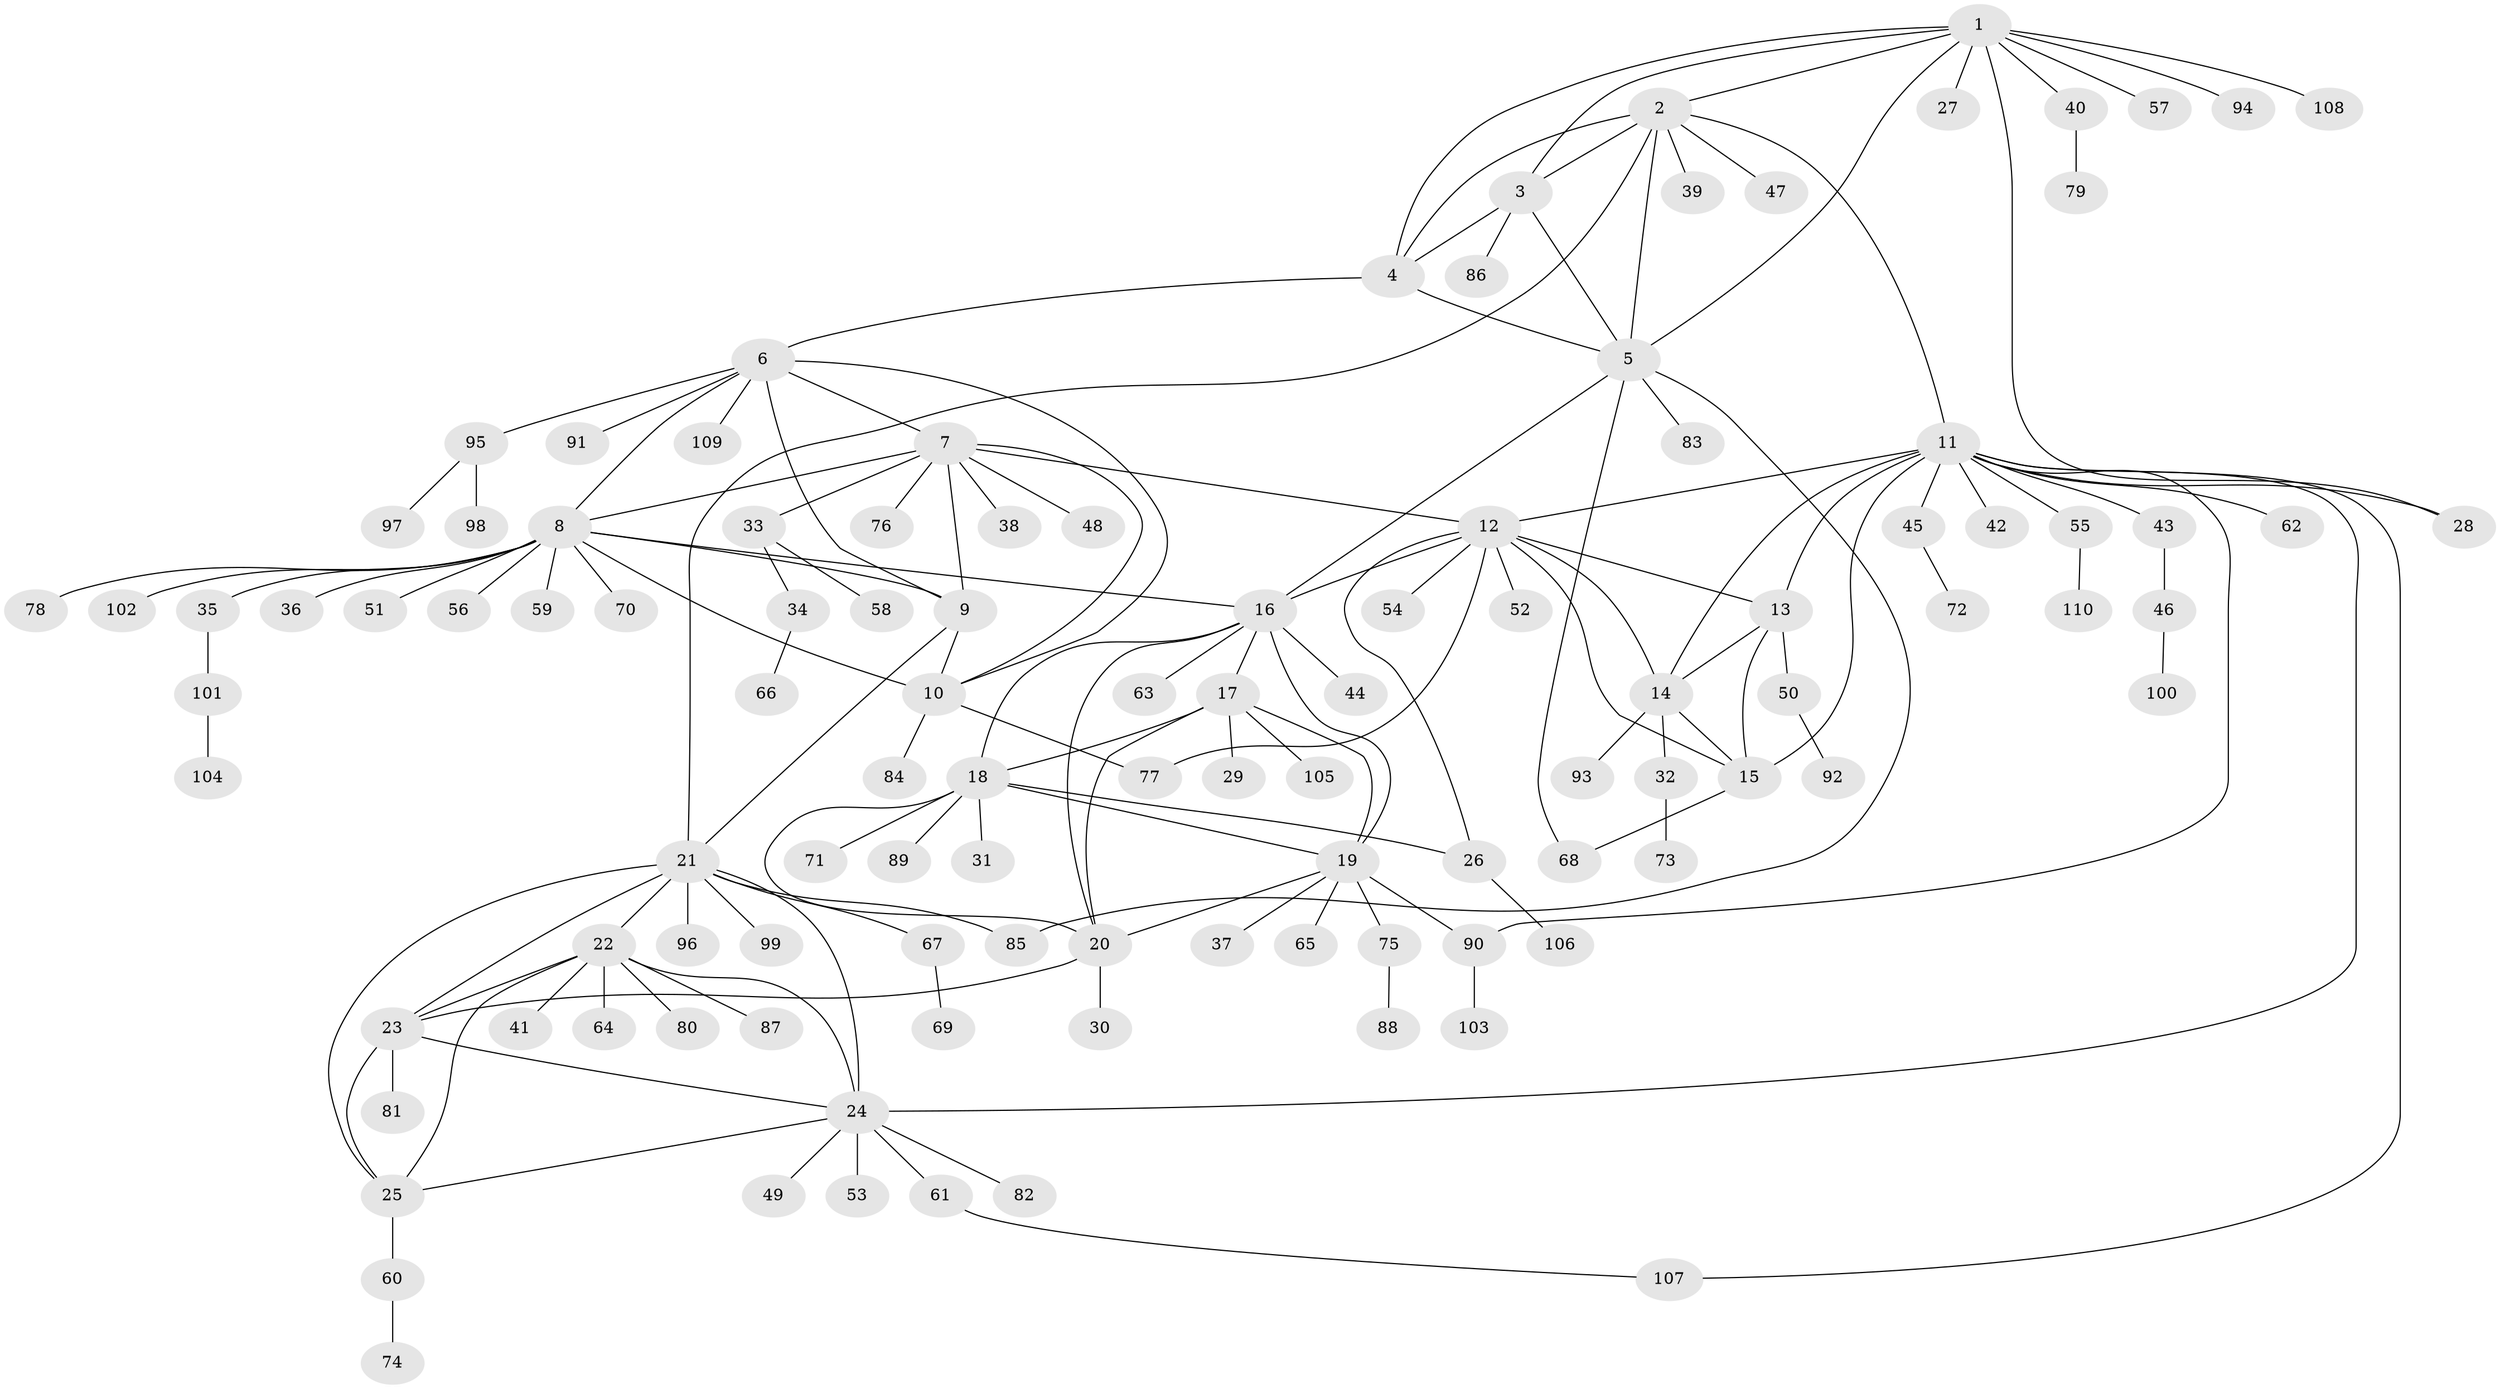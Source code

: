 // coarse degree distribution, {3: 0.015151515151515152, 4: 0.045454545454545456, 13: 0.015151515151515152, 5: 0.015151515151515152, 1: 0.7878787878787878, 14: 0.030303030303030304, 2: 0.045454545454545456, 9: 0.015151515151515152, 10: 0.015151515151515152, 12: 0.015151515151515152}
// Generated by graph-tools (version 1.1) at 2025/58/03/04/25 21:58:23]
// undirected, 110 vertices, 152 edges
graph export_dot {
graph [start="1"]
  node [color=gray90,style=filled];
  1;
  2;
  3;
  4;
  5;
  6;
  7;
  8;
  9;
  10;
  11;
  12;
  13;
  14;
  15;
  16;
  17;
  18;
  19;
  20;
  21;
  22;
  23;
  24;
  25;
  26;
  27;
  28;
  29;
  30;
  31;
  32;
  33;
  34;
  35;
  36;
  37;
  38;
  39;
  40;
  41;
  42;
  43;
  44;
  45;
  46;
  47;
  48;
  49;
  50;
  51;
  52;
  53;
  54;
  55;
  56;
  57;
  58;
  59;
  60;
  61;
  62;
  63;
  64;
  65;
  66;
  67;
  68;
  69;
  70;
  71;
  72;
  73;
  74;
  75;
  76;
  77;
  78;
  79;
  80;
  81;
  82;
  83;
  84;
  85;
  86;
  87;
  88;
  89;
  90;
  91;
  92;
  93;
  94;
  95;
  96;
  97;
  98;
  99;
  100;
  101;
  102;
  103;
  104;
  105;
  106;
  107;
  108;
  109;
  110;
  1 -- 2;
  1 -- 3;
  1 -- 4;
  1 -- 5;
  1 -- 27;
  1 -- 28;
  1 -- 40;
  1 -- 57;
  1 -- 94;
  1 -- 108;
  2 -- 3;
  2 -- 4;
  2 -- 5;
  2 -- 11;
  2 -- 21;
  2 -- 39;
  2 -- 47;
  3 -- 4;
  3 -- 5;
  3 -- 86;
  4 -- 5;
  4 -- 6;
  5 -- 16;
  5 -- 68;
  5 -- 83;
  5 -- 85;
  6 -- 7;
  6 -- 8;
  6 -- 9;
  6 -- 10;
  6 -- 91;
  6 -- 95;
  6 -- 109;
  7 -- 8;
  7 -- 9;
  7 -- 10;
  7 -- 12;
  7 -- 33;
  7 -- 38;
  7 -- 48;
  7 -- 76;
  8 -- 9;
  8 -- 10;
  8 -- 16;
  8 -- 35;
  8 -- 36;
  8 -- 51;
  8 -- 56;
  8 -- 59;
  8 -- 70;
  8 -- 78;
  8 -- 102;
  9 -- 10;
  9 -- 21;
  10 -- 77;
  10 -- 84;
  11 -- 12;
  11 -- 13;
  11 -- 14;
  11 -- 15;
  11 -- 24;
  11 -- 28;
  11 -- 42;
  11 -- 43;
  11 -- 45;
  11 -- 55;
  11 -- 62;
  11 -- 90;
  11 -- 107;
  12 -- 13;
  12 -- 14;
  12 -- 15;
  12 -- 16;
  12 -- 26;
  12 -- 52;
  12 -- 54;
  12 -- 77;
  13 -- 14;
  13 -- 15;
  13 -- 50;
  14 -- 15;
  14 -- 32;
  14 -- 93;
  15 -- 68;
  16 -- 17;
  16 -- 18;
  16 -- 19;
  16 -- 20;
  16 -- 44;
  16 -- 63;
  17 -- 18;
  17 -- 19;
  17 -- 20;
  17 -- 29;
  17 -- 105;
  18 -- 19;
  18 -- 20;
  18 -- 26;
  18 -- 31;
  18 -- 71;
  18 -- 89;
  19 -- 20;
  19 -- 37;
  19 -- 65;
  19 -- 75;
  19 -- 90;
  20 -- 23;
  20 -- 30;
  21 -- 22;
  21 -- 23;
  21 -- 24;
  21 -- 25;
  21 -- 67;
  21 -- 85;
  21 -- 96;
  21 -- 99;
  22 -- 23;
  22 -- 24;
  22 -- 25;
  22 -- 41;
  22 -- 64;
  22 -- 80;
  22 -- 87;
  23 -- 24;
  23 -- 25;
  23 -- 81;
  24 -- 25;
  24 -- 49;
  24 -- 53;
  24 -- 61;
  24 -- 82;
  25 -- 60;
  26 -- 106;
  32 -- 73;
  33 -- 34;
  33 -- 58;
  34 -- 66;
  35 -- 101;
  40 -- 79;
  43 -- 46;
  45 -- 72;
  46 -- 100;
  50 -- 92;
  55 -- 110;
  60 -- 74;
  61 -- 107;
  67 -- 69;
  75 -- 88;
  90 -- 103;
  95 -- 97;
  95 -- 98;
  101 -- 104;
}
